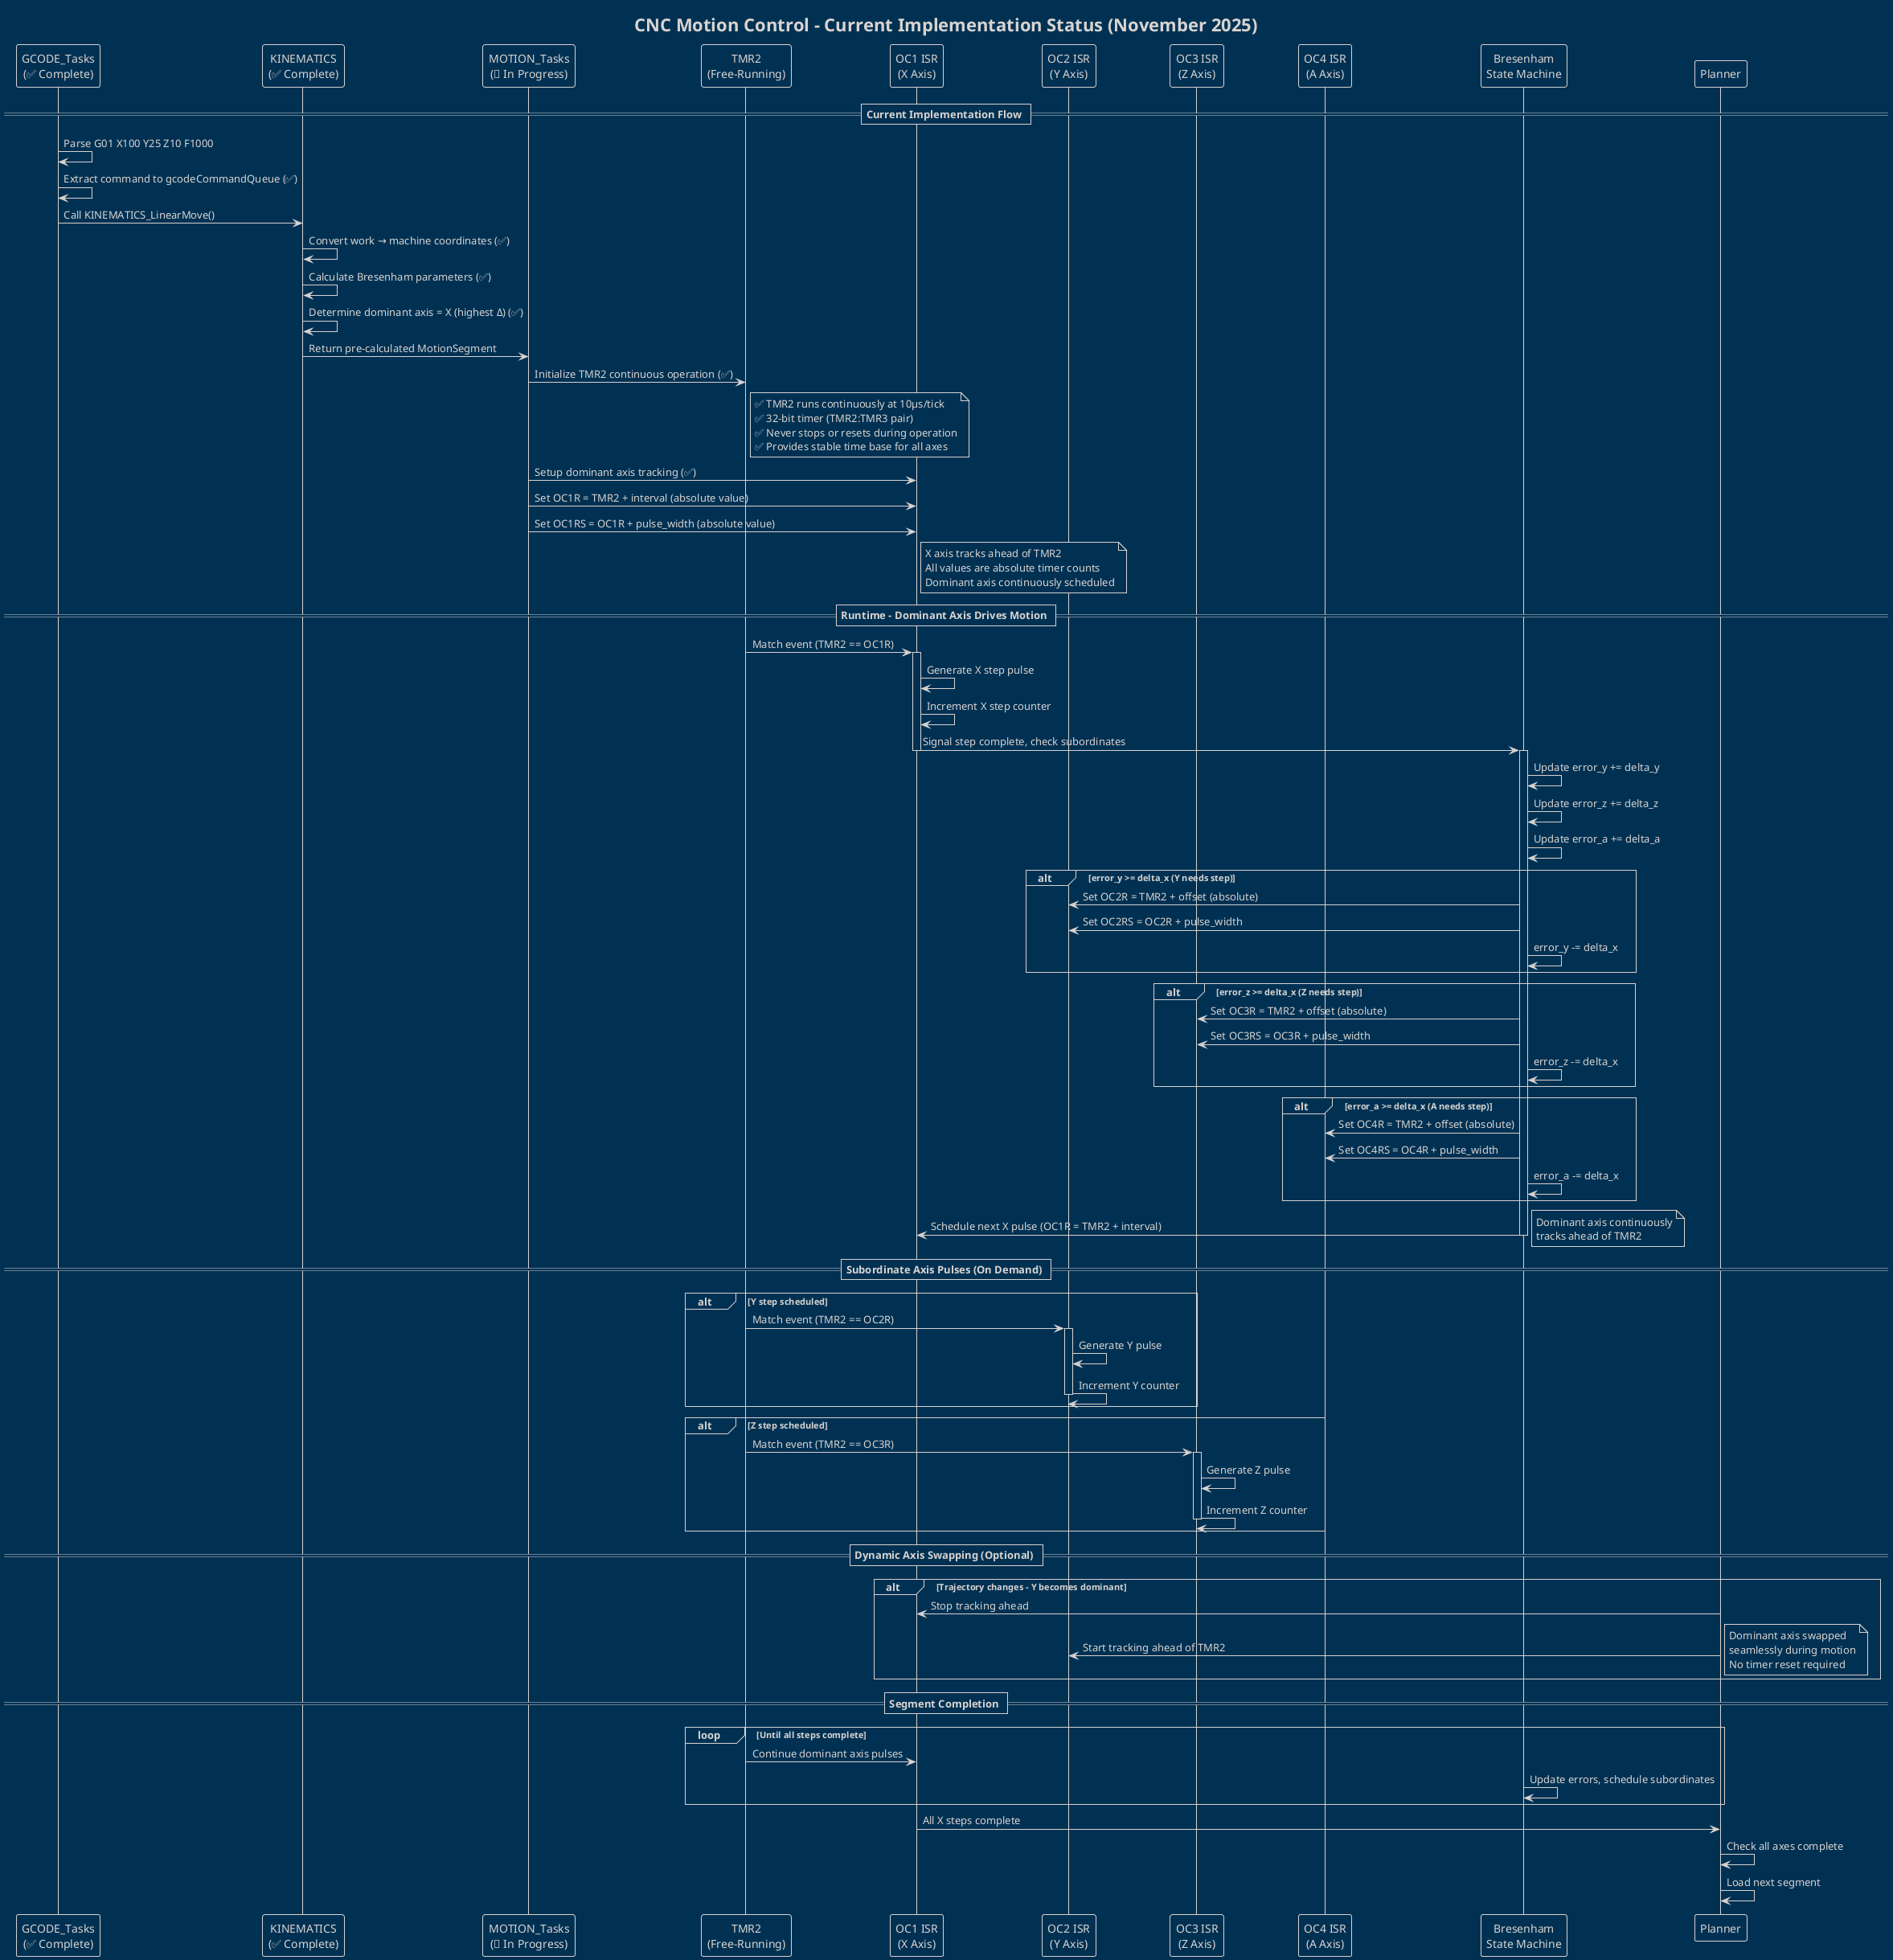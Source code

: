 @startuml
title CNC Motion Control - Current Implementation Status (November 2025)
!theme blueprint

participant "GCODE_Tasks\n(✅ Complete)" as GCODE
participant "KINEMATICS\n(✅ Complete)" as KINEMATICS
participant "MOTION_Tasks\n(🚧 In Progress)" as MOTION
participant "TMR2\n(Free-Running)" as TMR2
participant "OC1 ISR\n(X Axis)" as OC1
participant "OC2 ISR\n(Y Axis)" as OC2
participant "OC3 ISR\n(Z Axis)" as OC3
participant "OC4 ISR\n(A Axis)" as OC4
participant "Bresenham\nState Machine" as Bresenham

== Current Implementation Flow ==
GCODE -> GCODE : Parse G01 X100 Y25 Z10 F1000
GCODE -> GCODE : Extract command to gcodeCommandQueue (✅)
GCODE -> KINEMATICS : Call KINEMATICS_LinearMove()
KINEMATICS -> KINEMATICS : Convert work → machine coordinates (✅)
KINEMATICS -> KINEMATICS : Calculate Bresenham parameters (✅)
KINEMATICS -> KINEMATICS : Determine dominant axis = X (highest Δ) (✅)
KINEMATICS -> MOTION : Return pre-calculated MotionSegment
MOTION -> TMR2 : Initialize TMR2 continuous operation (✅)
note right of TMR2
  ✅ TMR2 runs continuously at 10µs/tick
  ✅ 32-bit timer (TMR2:TMR3 pair)  
  ✅ Never stops or resets during operation
  ✅ Provides stable time base for all axes
end note

MOTION -> OC1 : Setup dominant axis tracking (✅)
MOTION -> OC1 : Set OC1R = TMR2 + interval (absolute value)
MOTION -> OC1 : Set OC1RS = OC1R + pulse_width (absolute value)
note right of OC1
  X axis tracks ahead of TMR2
  All values are absolute timer counts
  Dominant axis continuously scheduled
end note

== Runtime - Dominant Axis Drives Motion ==
TMR2 -> OC1 : Match event (TMR2 == OC1R)
activate OC1
OC1 -> OC1 : Generate X step pulse
OC1 -> OC1 : Increment X step counter
OC1 -> Bresenham : Signal step complete, check subordinates
deactivate OC1

activate Bresenham
Bresenham -> Bresenham : Update error_y += delta_y
Bresenham -> Bresenham : Update error_z += delta_z
Bresenham -> Bresenham : Update error_a += delta_a

alt error_y >= delta_x (Y needs step)
    Bresenham -> OC2 : Set OC2R = TMR2 + offset (absolute)
    Bresenham -> OC2 : Set OC2RS = OC2R + pulse_width
    Bresenham -> Bresenham : error_y -= delta_x
end

alt error_z >= delta_x (Z needs step)
    Bresenham -> OC3 : Set OC3R = TMR2 + offset (absolute)
    Bresenham -> OC3 : Set OC3RS = OC3R + pulse_width
    Bresenham -> Bresenham : error_z -= delta_x
end

alt error_a >= delta_x (A needs step)
    Bresenham -> OC4 : Set OC4R = TMR2 + offset (absolute)
    Bresenham -> OC4 : Set OC4RS = OC4R + pulse_width
    Bresenham -> Bresenham : error_a -= delta_x
end

Bresenham -> OC1 : Schedule next X pulse (OC1R = TMR2 + interval)
note right
  Dominant axis continuously
  tracks ahead of TMR2
end note
deactivate Bresenham

== Subordinate Axis Pulses (On Demand) ==
alt Y step scheduled
    TMR2 -> OC2 : Match event (TMR2 == OC2R)
    activate OC2
    OC2 -> OC2 : Generate Y pulse
    OC2 -> OC2 : Increment Y counter
    deactivate OC2
end

alt Z step scheduled
    TMR2 -> OC3 : Match event (TMR2 == OC3R)
    activate OC3
    OC3 -> OC3 : Generate Z pulse
    OC3 -> OC3 : Increment Z counter
    deactivate OC3
end

== Dynamic Axis Swapping (Optional) ==
alt Trajectory changes - Y becomes dominant
    Planner -> OC1 : Stop tracking ahead
    Planner -> OC2 : Start tracking ahead of TMR2
    note right
      Dominant axis swapped
      seamlessly during motion
      No timer reset required
    end note
end

== Segment Completion ==
loop Until all steps complete
    TMR2 -> OC1 : Continue dominant axis pulses
    Bresenham -> Bresenham : Update errors, schedule subordinates
end

OC1 -> Planner : All X steps complete
Planner -> Planner : Check all axes complete
Planner -> Planner : Load next segment

@enduml